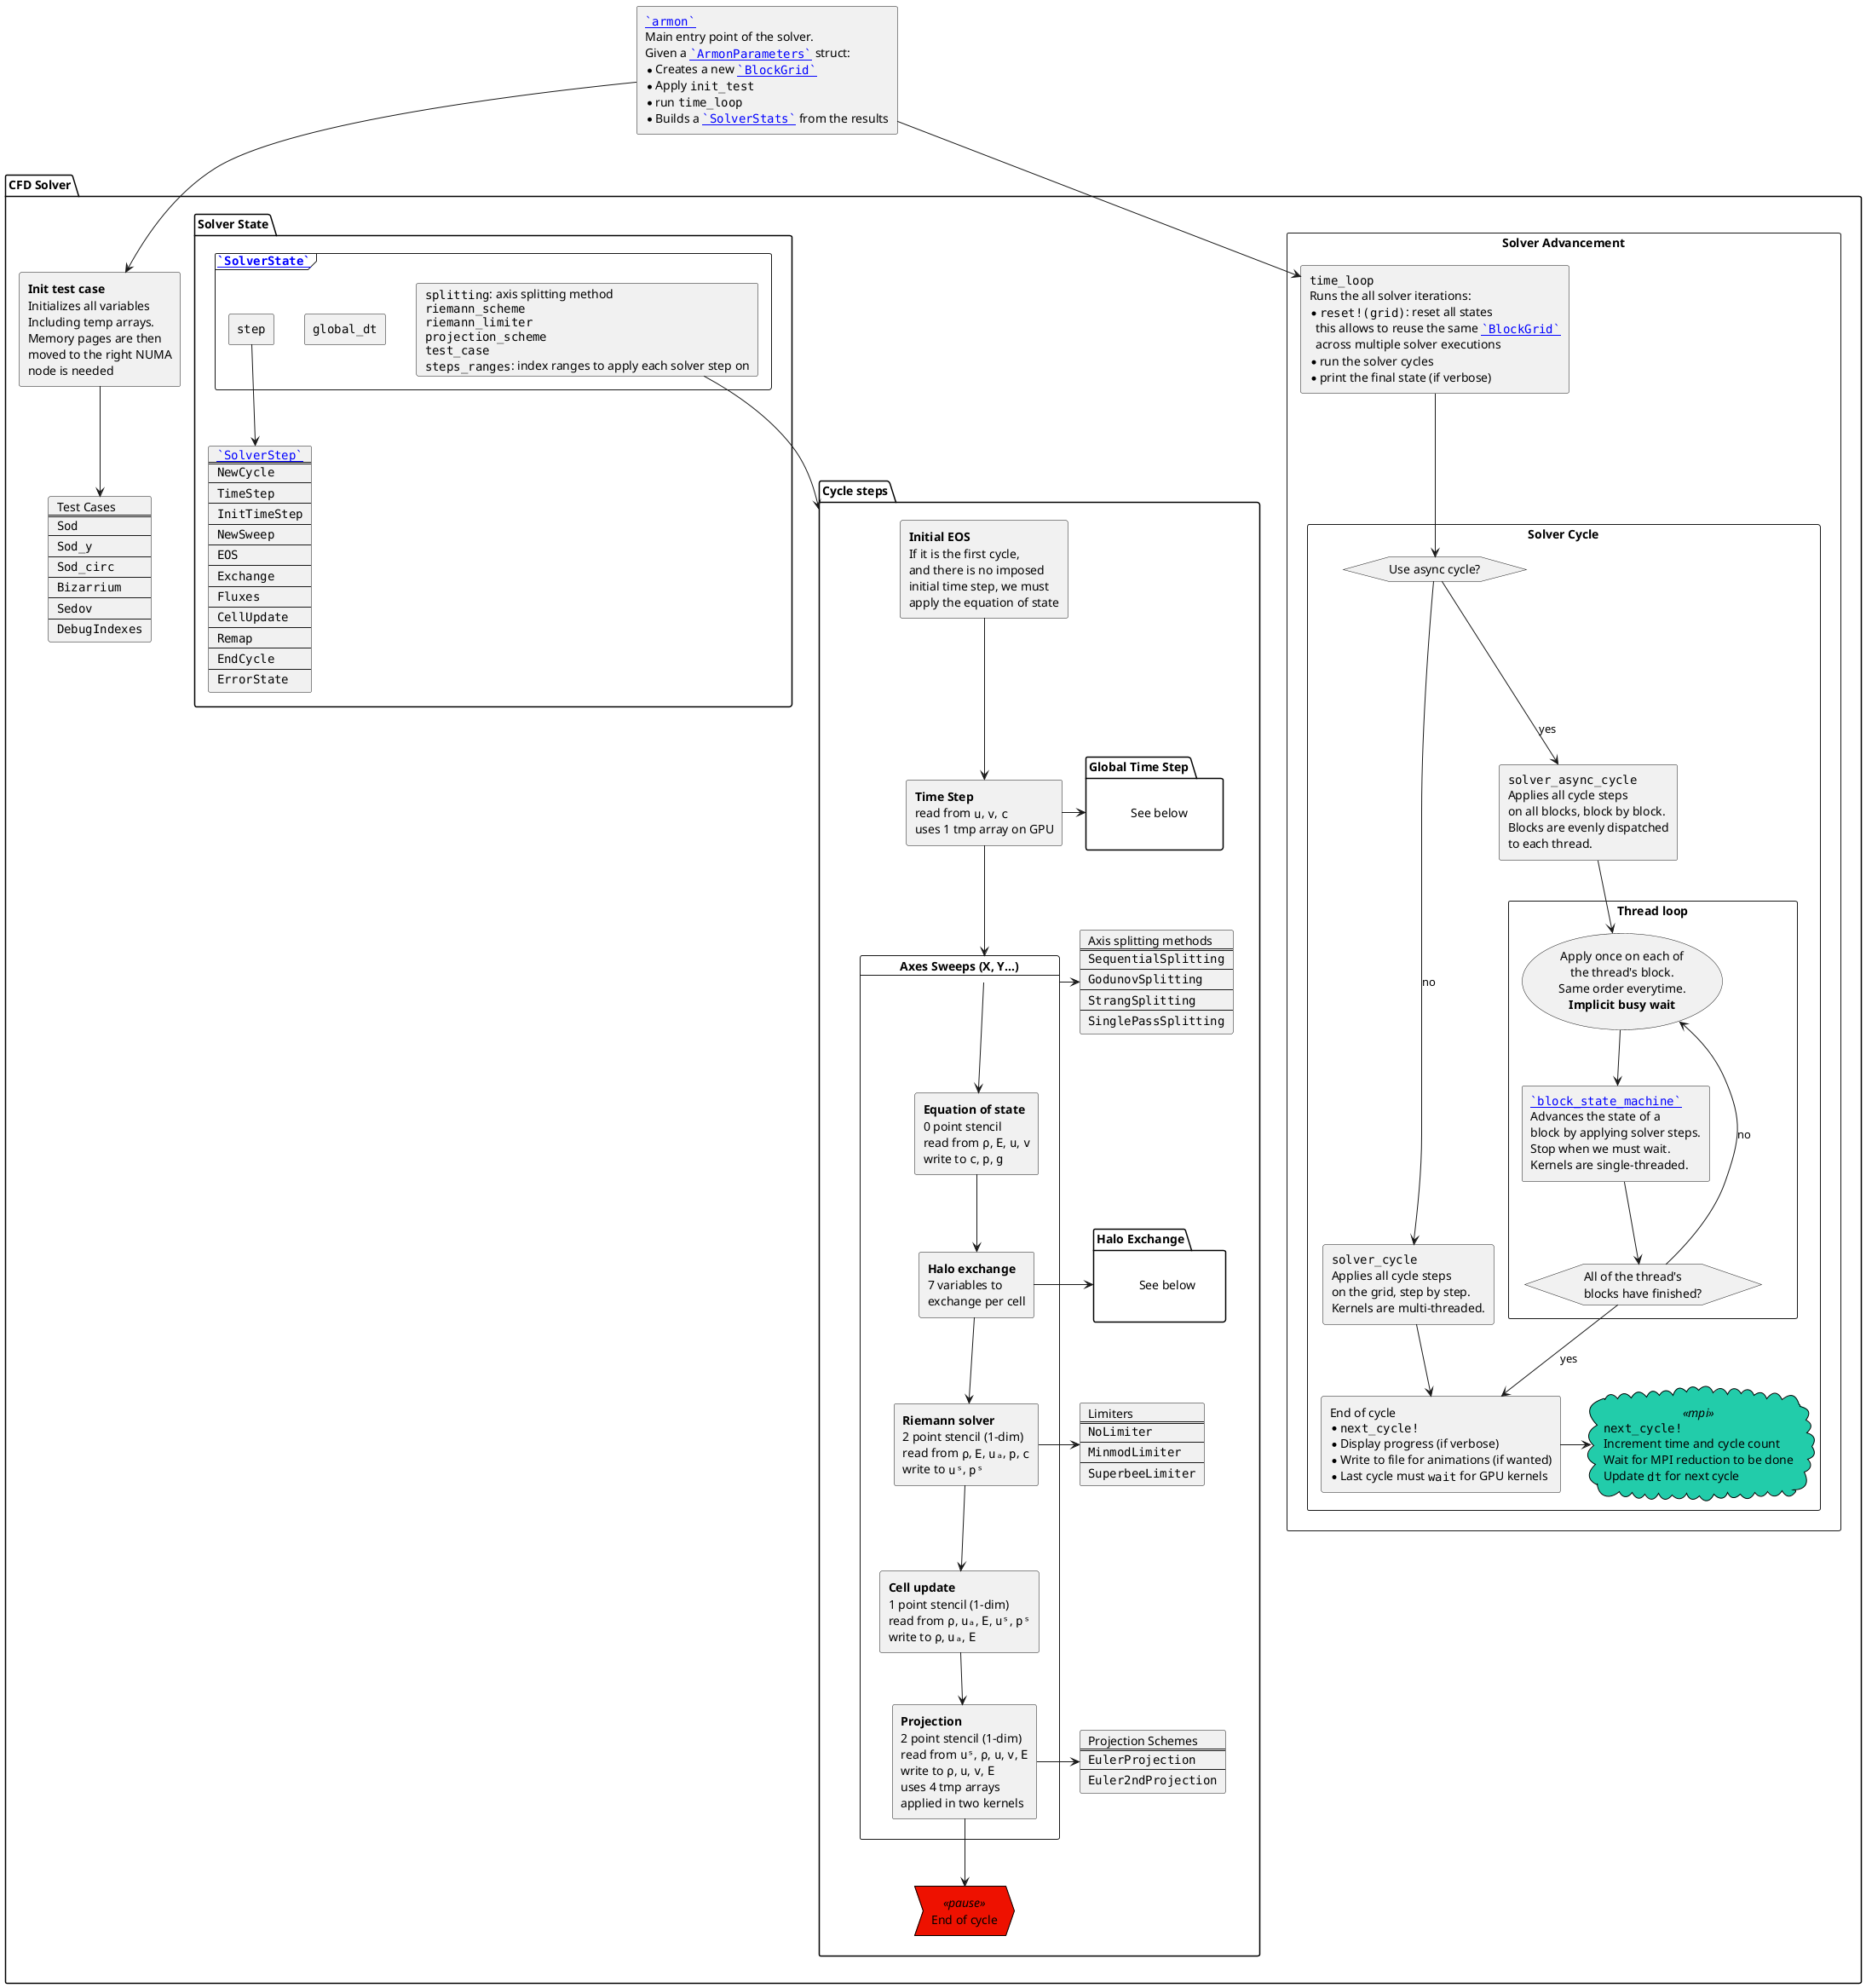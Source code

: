 @startuml Armon.jl

<style>
.mpi {
  BackGroundColor #22ccaa
  LineThickness 1
  LineColor black
}

.pause {
  BackGroundColor #ee1100
  LineThickness 1
  LineColor black
}
</style>

package "CFD Solver" as pkg_solver {

    rectangle solver_init_test [
        **Init test case**
        Initializes all variables
        Including temp arrays.
        Memory pages are then
        moved to the right NUMA
        node is needed
    ]

    card solver_test_cases [
        Test Cases
        ====
        ""Sod""
        ----
        ""Sod_y""
        ----
        ""Sod_circ""
        ----
        ""Bizarrium""
        ----
        ""Sedov""
        ----
        ""DebugIndexes""
    ]

    solver_init_test --> solver_test_cases

    package "Cycle steps" as solver_steps {

        rectangle step_first_eos [
            **Initial EOS**
            If it is the first cycle,
            and there is no imposed
            initial time step, we must
            apply the equation of state
        ]

        rectangle step_time_step [
            **Time Step**
            read from ""u"", ""v"", ""c""
            uses 1 tmp array on GPU
        ]

        package "Global Time Step" as pkg_global_time_step {
            label "See below  "
        }

        card "Axes Sweeps (X, Y...)" as solver_sweeps {
            rectangle step_EOS [
                **Equation of state**
                0 point stencil
                read from ""ρ"", ""E"", ""u"", ""v""
                write to ""c"", ""p"", ""g""
            ]
            rectangle step_halo_exchange [
                **Halo exchange**
                7 variables to
                exchange per cell
            ]
            rectangle step_riemann [
                **Riemann solver**
                2 point stencil (1-dim)
                read from ""ρ"", ""E"", ""uₐ"", ""p"", ""c""
                write to ""uˢ"", ""pˢ""
            ]
            rectangle step_update [
                **Cell update**
                1 point stencil (1-dim)
                read from ""ρ"", ""uₐ"", ""E"", ""uˢ"", ""pˢ""
                write to ""ρ"", ""uₐ"", ""E""
            ]
            rectangle step_projection [
                **Projection**
                2 point stencil (1-dim)
                read from ""uˢ"", ""ρ"", ""u"", ""v"", ""E""
                write to ""ρ"", ""u"", ""v"", ""E""
                uses 4 tmp arrays
                applied in two kernels
            ]
        }

        process "End of cycle" << pause >> as step_end_of_cycle

        step_first_eos --> step_time_step
        step_time_step --> solver_sweeps
        solver_sweeps --> step_EOS
        step_EOS --> step_halo_exchange
        step_halo_exchange --> step_riemann
        step_riemann --> step_update
        step_update --> step_projection
        step_projection --> step_end_of_cycle

        card axis_splitting [
            Axis splitting methods
            ====
            ""SequentialSplitting""
            ----
            ""GodunovSplitting""
            ----
            ""StrangSplitting""
            ----
            ""SinglePassSplitting""
        ]

        card limiters [
            Limiters
            ====
            ""NoLimiter""
            ----
            ""MinmodLimiter""
            ----
            ""SuperbeeLimiter""
        ]

        card projection_schemes [
            Projection Schemes
            ====
            ""EulerProjection""
            ----
            ""Euler2ndProjection""
        ]

        package "Halo Exchange" as pkg_halo_exchange {
            label "See below"
        }

        solver_sweeps -> axis_splitting
        step_riemann -> limiters
        step_projection -> projection_schemes
        step_halo_exchange -> pkg_halo_exchange
    }

    rectangle "Solver Advancement" as block_iter {

        rectangle time_loop [
            ""time_loop""
            Runs the all solver iterations:
            * ""reset!(grid)"": reset all states
              this allows to reuse the same ""[[`BlockGrid`]]""
              across multiple solver executions
            * run the solver cycles
            * print the final state (if verbose)
        ]

        rectangle "Solver Cycle" as block_iter_cycle {
            hexagon "Use async cycle?" as cond_async_cycle
    
            rectangle solver_cycle [
                ""solver_cycle""
                Applies all cycle steps
                on the grid, step by step.
                Kernels are multi-threaded.
            ]

            rectangle solver_async_cycle [
                ""solver_async_cycle""
                Applies all cycle steps
                on all blocks, block by block.
                Blocks are evenly dispatched
                to each thread.
            ]

            rectangle "Thread loop" as solver_async_cycle_thread {
                usecase thread_cycle_loop_start [
                    Apply once on each of
                    the thread's block.
                    Same order everytime.
                    **Implicit busy wait**
                ]

                rectangle block_state_machine [
                    ""[[`block_state_machine`]]""
                    Advances the state of a
                    block by applying solver steps.
                    Stop when we must wait.
                    Kernels are single-threaded.
                ]

                hexagon cond_thread_cycle_end [
                    All of the thread's
                    blocks have finished?
                ]

                thread_cycle_loop_start --> block_state_machine
                block_state_machine --> cond_thread_cycle_end
                cond_thread_cycle_end --> thread_cycle_loop_start : no
            }

            rectangle solver_cycle_end [
                End of cycle
                * ""next_cycle!""
                * Display progress (if verbose)
                * Write to file for animations (if wanted)
                * Last cycle must ""wait"" for GPU kernels
            ]

            cloud next_cycle << mpi >> [
                ""next_cycle!""
                Increment time and cycle count
                Wait for MPI reduction to be done
                Update ""dt"" for next cycle
            ]

            cond_async_cycle --> solver_cycle : no
            cond_async_cycle --> solver_async_cycle : yes
            solver_async_cycle --> thread_cycle_loop_start

            solver_cycle --> solver_cycle_end
            cond_thread_cycle_end --> solver_cycle_end : yes
            solver_cycle_end -> next_cycle
        }

        time_loop --> cond_async_cycle
    }

    package "Solver State" {
        frame """[[`SolverState`]]""" as solver_state {
            rectangle """step""" as solver_state_step
            rectangle """global_dt""" as solver_state_global_dt

            card solver_state_solver_params [
                ""splitting"": axis splitting method
                ""riemann_scheme""
                ""riemann_limiter""
                ""projection_scheme""
                ""test_case""
                ""steps_ranges"": index ranges to apply each solver step on
            ]
        }

        card solver_step [
            ""[[`SolverStep`]]""
            ====
            ""NewCycle""
            ----
            ""TimeStep""
            ----
            ""InitTimeStep""
            ----
            ""NewSweep""
            ----
            ""EOS""
            ----
            ""Exchange""
            ----
            ""Fluxes""
            ----
            ""CellUpdate""
            ----
            ""Remap""
            ----
            ""EndCycle""
            ----
            ""ErrorState""
        ]

        solver_state_step --> solver_step
    }

    step_time_step -> pkg_global_time_step

    solver_state_solver_params --> solver_steps
}

rectangle armon [
    ""[[`armon`]]""
    Main entry point of the solver.
    Given a ""[[`ArmonParameters`]]"" struct:
    * Creates a new ""[[`BlockGrid`]]""
    * Apply ""init_test""
    * run ""time_loop""
    * Builds a ""[[`SolverStats`]]"" from the results
]

armon --> solver_init_test
armon --> time_loop

@enduml
